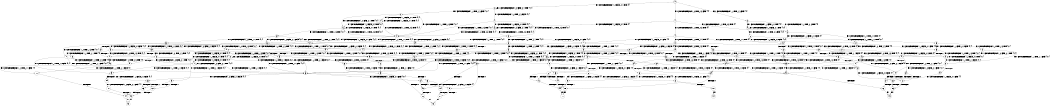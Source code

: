 digraph BCG {
size = "7, 10.5";
center = TRUE;
node [shape = circle];
0 [peripheries = 2];
0 -> 1 [label = "EX !0 !ATOMIC_EXCH_BRANCH (1, +0, TRUE, +1, 3, FALSE) !{0}"];
0 -> 2 [label = "EX !1 !ATOMIC_EXCH_BRANCH (1, +0, FALSE, +0, 1, TRUE) !{0}"];
0 -> 3 [label = "EX !0 !ATOMIC_EXCH_BRANCH (1, +0, TRUE, +1, 3, FALSE) !{0}"];
1 -> 4 [label = "EX !0 !ATOMIC_EXCH_BRANCH (1, +1, TRUE, +0, 3, TRUE) !{0}"];
1 -> 5 [label = "EX !1 !ATOMIC_EXCH_BRANCH (1, +0, FALSE, +0, 1, TRUE) !{0}"];
1 -> 6 [label = "EX !0 !ATOMIC_EXCH_BRANCH (1, +1, TRUE, +0, 3, TRUE) !{0}"];
2 -> 2 [label = "EX !1 !ATOMIC_EXCH_BRANCH (1, +0, FALSE, +0, 1, TRUE) !{0, 1}"];
2 -> 7 [label = "EX !0 !ATOMIC_EXCH_BRANCH (1, +0, TRUE, +1, 3, FALSE) !{0, 1}"];
2 -> 8 [label = "EX !0 !ATOMIC_EXCH_BRANCH (1, +0, TRUE, +1, 3, FALSE) !{0, 1}"];
3 -> 9 [label = "EX !1 !ATOMIC_EXCH_BRANCH (1, +0, FALSE, +0, 1, TRUE) !{0}"];
3 -> 6 [label = "EX !0 !ATOMIC_EXCH_BRANCH (1, +1, TRUE, +0, 3, TRUE) !{0}"];
4 -> 10 [label = "EX !0 !ATOMIC_EXCH_BRANCH (1, +1, TRUE, +1, 1, TRUE) !{0}"];
4 -> 11 [label = "EX !1 !ATOMIC_EXCH_BRANCH (1, +0, FALSE, +0, 1, FALSE) !{0}"];
4 -> 12 [label = "EX !0 !ATOMIC_EXCH_BRANCH (1, +1, TRUE, +1, 1, TRUE) !{0}"];
5 -> 13 [label = "EX !0 !ATOMIC_EXCH_BRANCH (1, +1, TRUE, +0, 3, TRUE) !{0, 1}"];
5 -> 5 [label = "EX !1 !ATOMIC_EXCH_BRANCH (1, +0, FALSE, +0, 1, TRUE) !{0, 1}"];
5 -> 14 [label = "EX !0 !ATOMIC_EXCH_BRANCH (1, +1, TRUE, +0, 3, TRUE) !{0, 1}"];
6 -> 15 [label = "EX !1 !ATOMIC_EXCH_BRANCH (1, +0, FALSE, +0, 1, FALSE) !{0}"];
6 -> 12 [label = "EX !0 !ATOMIC_EXCH_BRANCH (1, +1, TRUE, +1, 1, TRUE) !{0}"];
7 -> 13 [label = "EX !0 !ATOMIC_EXCH_BRANCH (1, +1, TRUE, +0, 3, TRUE) !{0, 1}"];
7 -> 5 [label = "EX !1 !ATOMIC_EXCH_BRANCH (1, +0, FALSE, +0, 1, TRUE) !{0, 1}"];
7 -> 14 [label = "EX !0 !ATOMIC_EXCH_BRANCH (1, +1, TRUE, +0, 3, TRUE) !{0, 1}"];
8 -> 16 [label = "EX !1 !ATOMIC_EXCH_BRANCH (1, +0, FALSE, +0, 1, TRUE) !{0, 1}"];
8 -> 14 [label = "EX !0 !ATOMIC_EXCH_BRANCH (1, +1, TRUE, +0, 3, TRUE) !{0, 1}"];
8 -> 17 [label = "EX !1 !ATOMIC_EXCH_BRANCH (1, +0, FALSE, +0, 1, TRUE) !{0, 1}"];
9 -> 18 [label = "EX !0 !ATOMIC_EXCH_BRANCH (1, +1, TRUE, +0, 3, TRUE) !{0, 1}"];
9 -> 9 [label = "EX !1 !ATOMIC_EXCH_BRANCH (1, +0, FALSE, +0, 1, TRUE) !{0, 1}"];
10 -> 19 [label = "EX !0 !ATOMIC_EXCH_BRANCH (1, +0, TRUE, +1, 3, TRUE) !{0}"];
10 -> 20 [label = "EX !1 !ATOMIC_EXCH_BRANCH (1, +0, FALSE, +0, 1, FALSE) !{0}"];
10 -> 21 [label = "EX !0 !ATOMIC_EXCH_BRANCH (1, +0, TRUE, +1, 3, TRUE) !{0}"];
11 -> 22 [label = "EX !0 !ATOMIC_EXCH_BRANCH (1, +1, TRUE, +1, 1, TRUE) !{0, 1}"];
11 -> 23 [label = "TERMINATE !1"];
11 -> 24 [label = "EX !0 !ATOMIC_EXCH_BRANCH (1, +1, TRUE, +1, 1, TRUE) !{0, 1}"];
12 -> 25 [label = "EX !1 !ATOMIC_EXCH_BRANCH (1, +0, FALSE, +0, 1, FALSE) !{0}"];
12 -> 21 [label = "EX !0 !ATOMIC_EXCH_BRANCH (1, +0, TRUE, +1, 3, TRUE) !{0}"];
13 -> 26 [label = "EX !0 !ATOMIC_EXCH_BRANCH (1, +1, TRUE, +1, 1, TRUE) !{0, 1}"];
13 -> 11 [label = "EX !1 !ATOMIC_EXCH_BRANCH (1, +0, FALSE, +0, 1, FALSE) !{0, 1}"];
13 -> 27 [label = "EX !0 !ATOMIC_EXCH_BRANCH (1, +1, TRUE, +1, 1, TRUE) !{0, 1}"];
14 -> 28 [label = "EX !1 !ATOMIC_EXCH_BRANCH (1, +0, FALSE, +0, 1, FALSE) !{0, 1}"];
14 -> 27 [label = "EX !0 !ATOMIC_EXCH_BRANCH (1, +1, TRUE, +1, 1, TRUE) !{0, 1}"];
14 -> 29 [label = "EX !1 !ATOMIC_EXCH_BRANCH (1, +0, FALSE, +0, 1, FALSE) !{0, 1}"];
15 -> 30 [label = "EX !0 !ATOMIC_EXCH_BRANCH (1, +1, TRUE, +1, 1, TRUE) !{0, 1}"];
15 -> 31 [label = "TERMINATE !1"];
16 -> 32 [label = "EX !0 !ATOMIC_EXCH_BRANCH (1, +1, TRUE, +0, 3, TRUE) !{0, 1}"];
16 -> 16 [label = "EX !1 !ATOMIC_EXCH_BRANCH (1, +0, FALSE, +0, 1, TRUE) !{0, 1}"];
16 -> 14 [label = "EX !0 !ATOMIC_EXCH_BRANCH (1, +1, TRUE, +0, 3, TRUE) !{0, 1}"];
17 -> 16 [label = "EX !1 !ATOMIC_EXCH_BRANCH (1, +0, FALSE, +0, 1, TRUE) !{0, 1}"];
17 -> 14 [label = "EX !0 !ATOMIC_EXCH_BRANCH (1, +1, TRUE, +0, 3, TRUE) !{0, 1}"];
17 -> 17 [label = "EX !1 !ATOMIC_EXCH_BRANCH (1, +0, FALSE, +0, 1, TRUE) !{0, 1}"];
18 -> 33 [label = "EX !0 !ATOMIC_EXCH_BRANCH (1, +1, TRUE, +1, 1, TRUE) !{0, 1}"];
18 -> 15 [label = "EX !1 !ATOMIC_EXCH_BRANCH (1, +0, FALSE, +0, 1, FALSE) !{0, 1}"];
19 -> 34 [label = "EX !0 !ATOMIC_EXCH_BRANCH (1, +1, TRUE, +1, 1, FALSE) !{0}"];
19 -> 35 [label = "EX !1 !ATOMIC_EXCH_BRANCH (1, +0, FALSE, +0, 1, TRUE) !{0}"];
19 -> 36 [label = "EX !0 !ATOMIC_EXCH_BRANCH (1, +1, TRUE, +1, 1, FALSE) !{0}"];
20 -> 37 [label = "EX !0 !ATOMIC_EXCH_BRANCH (1, +0, TRUE, +1, 3, TRUE) !{0, 1}"];
20 -> 38 [label = "TERMINATE !1"];
20 -> 39 [label = "EX !0 !ATOMIC_EXCH_BRANCH (1, +0, TRUE, +1, 3, TRUE) !{0, 1}"];
21 -> 40 [label = "EX !1 !ATOMIC_EXCH_BRANCH (1, +0, FALSE, +0, 1, TRUE) !{0}"];
21 -> 36 [label = "EX !0 !ATOMIC_EXCH_BRANCH (1, +1, TRUE, +1, 1, FALSE) !{0}"];
22 -> 37 [label = "EX !0 !ATOMIC_EXCH_BRANCH (1, +0, TRUE, +1, 3, TRUE) !{0, 1}"];
22 -> 38 [label = "TERMINATE !1"];
22 -> 39 [label = "EX !0 !ATOMIC_EXCH_BRANCH (1, +0, TRUE, +1, 3, TRUE) !{0, 1}"];
23 -> 41 [label = "EX !0 !ATOMIC_EXCH_BRANCH (1, +1, TRUE, +1, 1, TRUE) !{0}"];
23 -> 42 [label = "EX !0 !ATOMIC_EXCH_BRANCH (1, +1, TRUE, +1, 1, TRUE) !{0}"];
24 -> 39 [label = "EX !0 !ATOMIC_EXCH_BRANCH (1, +0, TRUE, +1, 3, TRUE) !{0, 1}"];
24 -> 43 [label = "TERMINATE !1"];
25 -> 44 [label = "EX !0 !ATOMIC_EXCH_BRANCH (1, +0, TRUE, +1, 3, TRUE) !{0, 1}"];
25 -> 45 [label = "TERMINATE !1"];
26 -> 46 [label = "EX !0 !ATOMIC_EXCH_BRANCH (1, +0, TRUE, +1, 3, TRUE) !{0, 1}"];
26 -> 20 [label = "EX !1 !ATOMIC_EXCH_BRANCH (1, +0, FALSE, +0, 1, FALSE) !{0, 1}"];
26 -> 47 [label = "EX !0 !ATOMIC_EXCH_BRANCH (1, +0, TRUE, +1, 3, TRUE) !{0, 1}"];
27 -> 48 [label = "EX !1 !ATOMIC_EXCH_BRANCH (1, +0, FALSE, +0, 1, FALSE) !{0, 1}"];
27 -> 47 [label = "EX !0 !ATOMIC_EXCH_BRANCH (1, +0, TRUE, +1, 3, TRUE) !{0, 1}"];
27 -> 49 [label = "EX !1 !ATOMIC_EXCH_BRANCH (1, +0, FALSE, +0, 1, FALSE) !{0, 1}"];
28 -> 50 [label = "EX !0 !ATOMIC_EXCH_BRANCH (1, +1, TRUE, +1, 1, TRUE) !{0, 1}"];
28 -> 51 [label = "TERMINATE !1"];
28 -> 24 [label = "EX !0 !ATOMIC_EXCH_BRANCH (1, +1, TRUE, +1, 1, TRUE) !{0, 1}"];
29 -> 24 [label = "EX !0 !ATOMIC_EXCH_BRANCH (1, +1, TRUE, +1, 1, TRUE) !{0, 1}"];
29 -> 52 [label = "TERMINATE !1"];
30 -> 44 [label = "EX !0 !ATOMIC_EXCH_BRANCH (1, +0, TRUE, +1, 3, TRUE) !{0, 1}"];
30 -> 45 [label = "TERMINATE !1"];
31 -> 42 [label = "EX !0 !ATOMIC_EXCH_BRANCH (1, +1, TRUE, +1, 1, TRUE) !{0}"];
32 -> 53 [label = "EX !0 !ATOMIC_EXCH_BRANCH (1, +1, TRUE, +1, 1, TRUE) !{0, 1}"];
32 -> 28 [label = "EX !1 !ATOMIC_EXCH_BRANCH (1, +0, FALSE, +0, 1, FALSE) !{0, 1}"];
32 -> 27 [label = "EX !0 !ATOMIC_EXCH_BRANCH (1, +1, TRUE, +1, 1, TRUE) !{0, 1}"];
33 -> 54 [label = "EX !0 !ATOMIC_EXCH_BRANCH (1, +0, TRUE, +1, 3, TRUE) !{0, 1}"];
33 -> 25 [label = "EX !1 !ATOMIC_EXCH_BRANCH (1, +0, FALSE, +0, 1, FALSE) !{0, 1}"];
34 -> 55 [label = "EX !1 !ATOMIC_EXCH_BRANCH (1, +0, FALSE, +0, 1, FALSE) !{0}"];
34 -> 56 [label = "TERMINATE !0"];
35 -> 57 [label = "EX !0 !ATOMIC_EXCH_BRANCH (1, +1, TRUE, +1, 1, FALSE) !{0, 1}"];
35 -> 35 [label = "EX !1 !ATOMIC_EXCH_BRANCH (1, +0, FALSE, +0, 1, TRUE) !{0, 1}"];
35 -> 58 [label = "EX !0 !ATOMIC_EXCH_BRANCH (1, +1, TRUE, +1, 1, FALSE) !{0, 1}"];
36 -> 59 [label = "EX !1 !ATOMIC_EXCH_BRANCH (1, +0, FALSE, +0, 1, FALSE) !{0}"];
36 -> 60 [label = "TERMINATE !0"];
37 -> 61 [label = "EX !0 !ATOMIC_EXCH_BRANCH (1, +1, TRUE, +1, 1, FALSE) !{0, 1}"];
37 -> 62 [label = "TERMINATE !1"];
37 -> 63 [label = "EX !0 !ATOMIC_EXCH_BRANCH (1, +1, TRUE, +1, 1, FALSE) !{0, 1}"];
38 -> 64 [label = "EX !0 !ATOMIC_EXCH_BRANCH (1, +0, TRUE, +1, 3, TRUE) !{0}"];
38 -> 65 [label = "EX !0 !ATOMIC_EXCH_BRANCH (1, +0, TRUE, +1, 3, TRUE) !{0}"];
39 -> 63 [label = "EX !0 !ATOMIC_EXCH_BRANCH (1, +1, TRUE, +1, 1, FALSE) !{0, 1}"];
39 -> 66 [label = "TERMINATE !1"];
40 -> 67 [label = "EX !0 !ATOMIC_EXCH_BRANCH (1, +1, TRUE, +1, 1, FALSE) !{0, 1}"];
40 -> 40 [label = "EX !1 !ATOMIC_EXCH_BRANCH (1, +0, FALSE, +0, 1, TRUE) !{0, 1}"];
41 -> 64 [label = "EX !0 !ATOMIC_EXCH_BRANCH (1, +0, TRUE, +1, 3, TRUE) !{0}"];
41 -> 65 [label = "EX !0 !ATOMIC_EXCH_BRANCH (1, +0, TRUE, +1, 3, TRUE) !{0}"];
42 -> 65 [label = "EX !0 !ATOMIC_EXCH_BRANCH (1, +0, TRUE, +1, 3, TRUE) !{0}"];
43 -> 68 [label = "EX !0 !ATOMIC_EXCH_BRANCH (1, +0, TRUE, +1, 3, TRUE) !{0}"];
44 -> 69 [label = "EX !0 !ATOMIC_EXCH_BRANCH (1, +1, TRUE, +1, 1, FALSE) !{0, 1}"];
44 -> 70 [label = "TERMINATE !1"];
45 -> 65 [label = "EX !0 !ATOMIC_EXCH_BRANCH (1, +0, TRUE, +1, 3, TRUE) !{0}"];
46 -> 57 [label = "EX !0 !ATOMIC_EXCH_BRANCH (1, +1, TRUE, +1, 1, FALSE) !{0, 1}"];
46 -> 35 [label = "EX !1 !ATOMIC_EXCH_BRANCH (1, +0, FALSE, +0, 1, TRUE) !{0, 1}"];
46 -> 58 [label = "EX !0 !ATOMIC_EXCH_BRANCH (1, +1, TRUE, +1, 1, FALSE) !{0, 1}"];
47 -> 71 [label = "EX !1 !ATOMIC_EXCH_BRANCH (1, +0, FALSE, +0, 1, TRUE) !{0, 1}"];
47 -> 58 [label = "EX !0 !ATOMIC_EXCH_BRANCH (1, +1, TRUE, +1, 1, FALSE) !{0, 1}"];
47 -> 72 [label = "EX !1 !ATOMIC_EXCH_BRANCH (1, +0, FALSE, +0, 1, TRUE) !{0, 1}"];
48 -> 73 [label = "EX !0 !ATOMIC_EXCH_BRANCH (1, +0, TRUE, +1, 3, TRUE) !{0, 1}"];
48 -> 74 [label = "TERMINATE !1"];
48 -> 39 [label = "EX !0 !ATOMIC_EXCH_BRANCH (1, +0, TRUE, +1, 3, TRUE) !{0, 1}"];
49 -> 39 [label = "EX !0 !ATOMIC_EXCH_BRANCH (1, +0, TRUE, +1, 3, TRUE) !{0, 1}"];
49 -> 43 [label = "TERMINATE !1"];
50 -> 73 [label = "EX !0 !ATOMIC_EXCH_BRANCH (1, +0, TRUE, +1, 3, TRUE) !{0, 1}"];
50 -> 74 [label = "TERMINATE !1"];
50 -> 39 [label = "EX !0 !ATOMIC_EXCH_BRANCH (1, +0, TRUE, +1, 3, TRUE) !{0, 1}"];
51 -> 75 [label = "EX !0 !ATOMIC_EXCH_BRANCH (1, +1, TRUE, +1, 1, TRUE) !{0}"];
52 -> 76 [label = "EX !0 !ATOMIC_EXCH_BRANCH (1, +1, TRUE, +1, 1, TRUE) !{0}"];
53 -> 77 [label = "EX !0 !ATOMIC_EXCH_BRANCH (1, +0, TRUE, +1, 3, TRUE) !{0, 1}"];
53 -> 48 [label = "EX !1 !ATOMIC_EXCH_BRANCH (1, +0, FALSE, +0, 1, FALSE) !{0, 1}"];
53 -> 47 [label = "EX !0 !ATOMIC_EXCH_BRANCH (1, +0, TRUE, +1, 3, TRUE) !{0, 1}"];
54 -> 67 [label = "EX !0 !ATOMIC_EXCH_BRANCH (1, +1, TRUE, +1, 1, FALSE) !{0, 1}"];
54 -> 40 [label = "EX !1 !ATOMIC_EXCH_BRANCH (1, +0, FALSE, +0, 1, TRUE) !{0, 1}"];
55 -> 78 [label = "TERMINATE !0"];
55 -> 79 [label = "TERMINATE !1"];
56 -> 80 [label = "EX !1 !ATOMIC_EXCH_BRANCH (1, +0, FALSE, +0, 1, FALSE) !{1}"];
56 -> 81 [label = "EX !1 !ATOMIC_EXCH_BRANCH (1, +0, FALSE, +0, 1, FALSE) !{1}"];
57 -> 55 [label = "EX !1 !ATOMIC_EXCH_BRANCH (1, +0, FALSE, +0, 1, FALSE) !{0, 1}"];
57 -> 82 [label = "TERMINATE !0"];
58 -> 83 [label = "EX !1 !ATOMIC_EXCH_BRANCH (1, +0, FALSE, +0, 1, FALSE) !{0, 1}"];
58 -> 84 [label = "EX !1 !ATOMIC_EXCH_BRANCH (1, +0, FALSE, +0, 1, FALSE) !{0, 1}"];
58 -> 85 [label = "TERMINATE !0"];
59 -> 86 [label = "TERMINATE !0"];
59 -> 87 [label = "TERMINATE !1"];
60 -> 88 [label = "EX !1 !ATOMIC_EXCH_BRANCH (1, +0, FALSE, +0, 1, FALSE) !{1}"];
61 -> 78 [label = "TERMINATE !0"];
61 -> 79 [label = "TERMINATE !1"];
62 -> 89 [label = "EX !0 !ATOMIC_EXCH_BRANCH (1, +1, TRUE, +1, 1, FALSE) !{0}"];
62 -> 90 [label = "EX !0 !ATOMIC_EXCH_BRANCH (1, +1, TRUE, +1, 1, FALSE) !{0}"];
63 -> 91 [label = "TERMINATE !0"];
63 -> 92 [label = "TERMINATE !1"];
64 -> 89 [label = "EX !0 !ATOMIC_EXCH_BRANCH (1, +1, TRUE, +1, 1, FALSE) !{0}"];
64 -> 90 [label = "EX !0 !ATOMIC_EXCH_BRANCH (1, +1, TRUE, +1, 1, FALSE) !{0}"];
65 -> 90 [label = "EX !0 !ATOMIC_EXCH_BRANCH (1, +1, TRUE, +1, 1, FALSE) !{0}"];
66 -> 93 [label = "EX !0 !ATOMIC_EXCH_BRANCH (1, +1, TRUE, +1, 1, FALSE) !{0}"];
67 -> 59 [label = "EX !1 !ATOMIC_EXCH_BRANCH (1, +0, FALSE, +0, 1, FALSE) !{0, 1}"];
67 -> 94 [label = "TERMINATE !0"];
68 -> 93 [label = "EX !0 !ATOMIC_EXCH_BRANCH (1, +1, TRUE, +1, 1, FALSE) !{0}"];
69 -> 86 [label = "TERMINATE !0"];
69 -> 87 [label = "TERMINATE !1"];
70 -> 90 [label = "EX !0 !ATOMIC_EXCH_BRANCH (1, +1, TRUE, +1, 1, FALSE) !{0}"];
71 -> 95 [label = "EX !0 !ATOMIC_EXCH_BRANCH (1, +1, TRUE, +1, 1, FALSE) !{0, 1}"];
71 -> 71 [label = "EX !1 !ATOMIC_EXCH_BRANCH (1, +0, FALSE, +0, 1, TRUE) !{0, 1}"];
71 -> 58 [label = "EX !0 !ATOMIC_EXCH_BRANCH (1, +1, TRUE, +1, 1, FALSE) !{0, 1}"];
72 -> 71 [label = "EX !1 !ATOMIC_EXCH_BRANCH (1, +0, FALSE, +0, 1, TRUE) !{0, 1}"];
72 -> 58 [label = "EX !0 !ATOMIC_EXCH_BRANCH (1, +1, TRUE, +1, 1, FALSE) !{0, 1}"];
72 -> 72 [label = "EX !1 !ATOMIC_EXCH_BRANCH (1, +0, FALSE, +0, 1, TRUE) !{0, 1}"];
73 -> 96 [label = "EX !0 !ATOMIC_EXCH_BRANCH (1, +1, TRUE, +1, 1, FALSE) !{0, 1}"];
73 -> 97 [label = "TERMINATE !1"];
73 -> 63 [label = "EX !0 !ATOMIC_EXCH_BRANCH (1, +1, TRUE, +1, 1, FALSE) !{0, 1}"];
74 -> 98 [label = "EX !0 !ATOMIC_EXCH_BRANCH (1, +0, TRUE, +1, 3, TRUE) !{0}"];
75 -> 98 [label = "EX !0 !ATOMIC_EXCH_BRANCH (1, +0, TRUE, +1, 3, TRUE) !{0}"];
76 -> 68 [label = "EX !0 !ATOMIC_EXCH_BRANCH (1, +0, TRUE, +1, 3, TRUE) !{0}"];
77 -> 95 [label = "EX !0 !ATOMIC_EXCH_BRANCH (1, +1, TRUE, +1, 1, FALSE) !{0, 1}"];
77 -> 71 [label = "EX !1 !ATOMIC_EXCH_BRANCH (1, +0, FALSE, +0, 1, TRUE) !{0, 1}"];
77 -> 58 [label = "EX !0 !ATOMIC_EXCH_BRANCH (1, +1, TRUE, +1, 1, FALSE) !{0, 1}"];
78 -> 99 [label = "TERMINATE !1"];
79 -> 100 [label = "TERMINATE !0"];
80 -> 99 [label = "TERMINATE !1"];
81 -> 101 [label = "TERMINATE !1"];
82 -> 80 [label = "EX !1 !ATOMIC_EXCH_BRANCH (1, +0, FALSE, +0, 1, FALSE) !{1}"];
82 -> 81 [label = "EX !1 !ATOMIC_EXCH_BRANCH (1, +0, FALSE, +0, 1, FALSE) !{1}"];
83 -> 102 [label = "TERMINATE !0"];
83 -> 103 [label = "TERMINATE !1"];
84 -> 91 [label = "TERMINATE !0"];
84 -> 92 [label = "TERMINATE !1"];
85 -> 104 [label = "EX !1 !ATOMIC_EXCH_BRANCH (1, +0, FALSE, +0, 1, FALSE) !{1}"];
86 -> 105 [label = "TERMINATE !1"];
87 -> 106 [label = "TERMINATE !0"];
88 -> 105 [label = "TERMINATE !1"];
89 -> 100 [label = "TERMINATE !0"];
90 -> 106 [label = "TERMINATE !0"];
91 -> 107 [label = "TERMINATE !1"];
92 -> 108 [label = "TERMINATE !0"];
93 -> 108 [label = "TERMINATE !0"];
94 -> 88 [label = "EX !1 !ATOMIC_EXCH_BRANCH (1, +0, FALSE, +0, 1, FALSE) !{1}"];
95 -> 83 [label = "EX !1 !ATOMIC_EXCH_BRANCH (1, +0, FALSE, +0, 1, FALSE) !{0, 1}"];
95 -> 109 [label = "TERMINATE !0"];
96 -> 102 [label = "TERMINATE !0"];
96 -> 103 [label = "TERMINATE !1"];
97 -> 110 [label = "EX !0 !ATOMIC_EXCH_BRANCH (1, +1, TRUE, +1, 1, FALSE) !{0}"];
98 -> 110 [label = "EX !0 !ATOMIC_EXCH_BRANCH (1, +1, TRUE, +1, 1, FALSE) !{0}"];
99 -> 111 [label = "exit"];
100 -> 111 [label = "exit"];
101 -> 112 [label = "exit"];
102 -> 113 [label = "TERMINATE !1"];
103 -> 114 [label = "TERMINATE !0"];
104 -> 107 [label = "TERMINATE !1"];
105 -> 115 [label = "exit"];
106 -> 115 [label = "exit"];
107 -> 116 [label = "exit"];
108 -> 116 [label = "exit"];
109 -> 117 [label = "EX !1 !ATOMIC_EXCH_BRANCH (1, +0, FALSE, +0, 1, FALSE) !{1}"];
110 -> 114 [label = "TERMINATE !0"];
113 -> 118 [label = "exit"];
114 -> 118 [label = "exit"];
117 -> 113 [label = "TERMINATE !1"];
}
